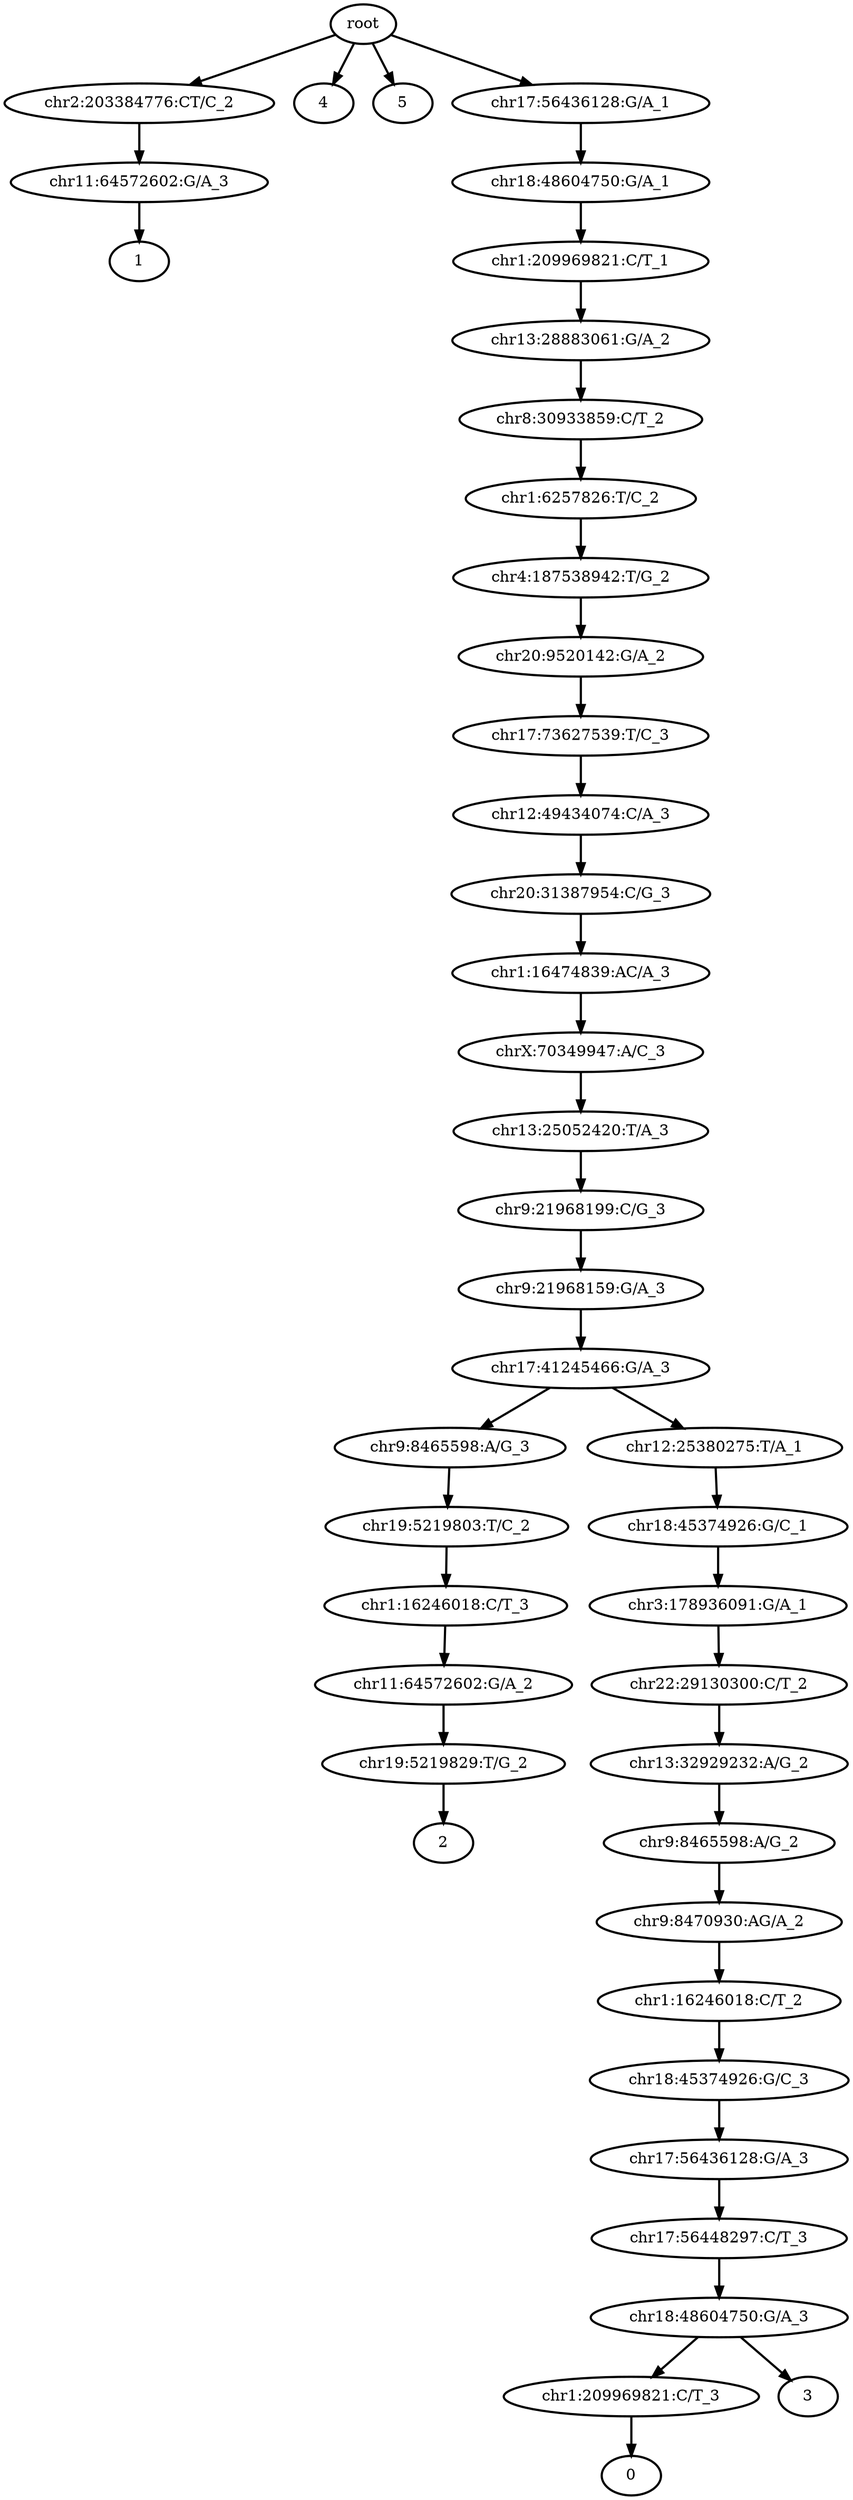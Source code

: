 digraph N {
	overlap="false"
	rankdir="TB"
	0 [label="root", style="bold"];
	1 [label="chr1:209969821:C/T_3", style="bold"];
	2 [label="0", style="bold"];
	3 [label="chr2:203384776:CT/C_2", style="bold"];
	4 [label="chr11:64572602:G/A_3", style="bold"];
	5 [label="1", style="bold"];
	6 [label="chr9:8465598:A/G_3", style="bold"];
	7 [label="chr19:5219803:T/C_2", style="bold"];
	8 [label="chr1:16246018:C/T_3", style="bold"];
	9 [label="chr11:64572602:G/A_2", style="bold"];
	10 [label="chr19:5219829:T/G_2", style="bold"];
	11 [label="2", style="bold"];
	12 [label="3", style="bold"];
	13 [label="4", style="bold"];
	14 [label="5", style="bold"];
	15 [label="chr13:28883061:G/A_2", style="bold"];
	16 [label="chr8:30933859:C/T_2", style="bold"];
	17 [label="chr1:6257826:T/C_2", style="bold"];
	18 [label="chr4:187538942:T/G_2", style="bold"];
	19 [label="chr20:9520142:G/A_2", style="bold"];
	20 [label="chr17:73627539:T/C_3", style="bold"];
	21 [label="chr12:49434074:C/A_3", style="bold"];
	22 [label="chr20:31387954:C/G_3", style="bold"];
	23 [label="chr1:16474839:AC/A_3", style="bold"];
	24 [label="chrX:70349947:A/C_3", style="bold"];
	25 [label="chr13:25052420:T/A_3", style="bold"];
	26 [label="chr9:21968199:C/G_3", style="bold"];
	27 [label="chr9:21968159:G/A_3", style="bold"];
	28 [label="chr17:41245466:G/A_3", style="bold"];
	29 [label="chr22:29130300:C/T_2", style="bold"];
	30 [label="chr13:32929232:A/G_2", style="bold"];
	31 [label="chr9:8465598:A/G_2", style="bold"];
	32 [label="chr9:8470930:AG/A_2", style="bold"];
	33 [label="chr1:16246018:C/T_2", style="bold"];
	34 [label="chr18:45374926:G/C_3", style="bold"];
	35 [label="chr17:56436128:G/A_3", style="bold"];
	36 [label="chr17:56448297:C/T_3", style="bold"];
	37 [label="chr18:48604750:G/A_3", style="bold"];
	38 [label="chr17:56436128:G/A_1", style="bold"];
	39 [label="chr18:48604750:G/A_1", style="bold"];
	40 [label="chr1:209969821:C/T_1", style="bold"];
	41 [label="chr12:25380275:T/A_1", style="bold"];
	42 [label="chr18:45374926:G/C_1", style="bold"];
	43 [label="chr3:178936091:G/A_1", style="bold"];
	0 -> 3 [style="bold"];
	0 -> 13 [style="bold"];
	0 -> 14 [style="bold"];
	0 -> 38 [style="bold"];
	1 -> 2 [style="bold"];
	3 -> 4 [style="bold"];
	4 -> 5 [style="bold"];
	6 -> 7 [style="bold"];
	7 -> 8 [style="bold"];
	8 -> 9 [style="bold"];
	9 -> 10 [style="bold"];
	10 -> 11 [style="bold"];
	15 -> 16 [style="bold"];
	16 -> 17 [style="bold"];
	17 -> 18 [style="bold"];
	18 -> 19 [style="bold"];
	19 -> 20 [style="bold"];
	20 -> 21 [style="bold"];
	21 -> 22 [style="bold"];
	22 -> 23 [style="bold"];
	23 -> 24 [style="bold"];
	24 -> 25 [style="bold"];
	25 -> 26 [style="bold"];
	26 -> 27 [style="bold"];
	27 -> 28 [style="bold"];
	28 -> 6 [style="bold"];
	28 -> 41 [style="bold"];
	29 -> 30 [style="bold"];
	30 -> 31 [style="bold"];
	31 -> 32 [style="bold"];
	32 -> 33 [style="bold"];
	33 -> 34 [style="bold"];
	34 -> 35 [style="bold"];
	35 -> 36 [style="bold"];
	36 -> 37 [style="bold"];
	37 -> 1 [style="bold"];
	37 -> 12 [style="bold"];
	38 -> 39 [style="bold"];
	39 -> 40 [style="bold"];
	40 -> 15 [style="bold"];
	41 -> 42 [style="bold"];
	42 -> 43 [style="bold"];
	43 -> 29 [style="bold"];
}